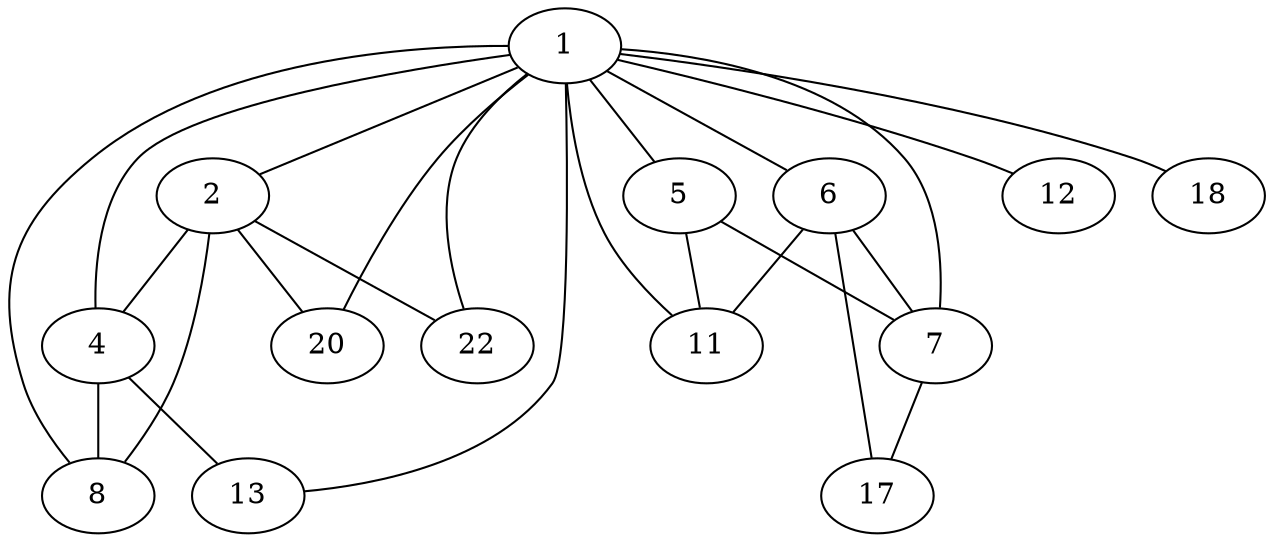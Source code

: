 strict graph G {
1;
2;
4;
5;
6;
7;
8;
11;
12;
13;
17;
18;
20;
22;
1 -- 2  [weight=4];
1 -- 4  [weight=3];
1 -- 5  [weight=3];
1 -- 6  [weight=3];
1 -- 7  [weight=3];
1 -- 8  [weight=2];
1 -- 11  [weight=2];
1 -- 12  [weight=3];
1 -- 13  [weight=1];
1 -- 18  [weight=2];
1 -- 20  [weight=2];
1 -- 22  [weight=2];
2 -- 8  [weight=4];
2 -- 4  [weight=3];
2 -- 22  [weight=2];
2 -- 20  [weight=2];
4 -- 8  [weight=3];
4 -- 13  [weight=3];
5 -- 11  [weight=3];
5 -- 7  [weight=2];
6 -- 7  [weight=5];
6 -- 11  [weight=3];
6 -- 17  [weight=3];
7 -- 17  [weight=3];
}
